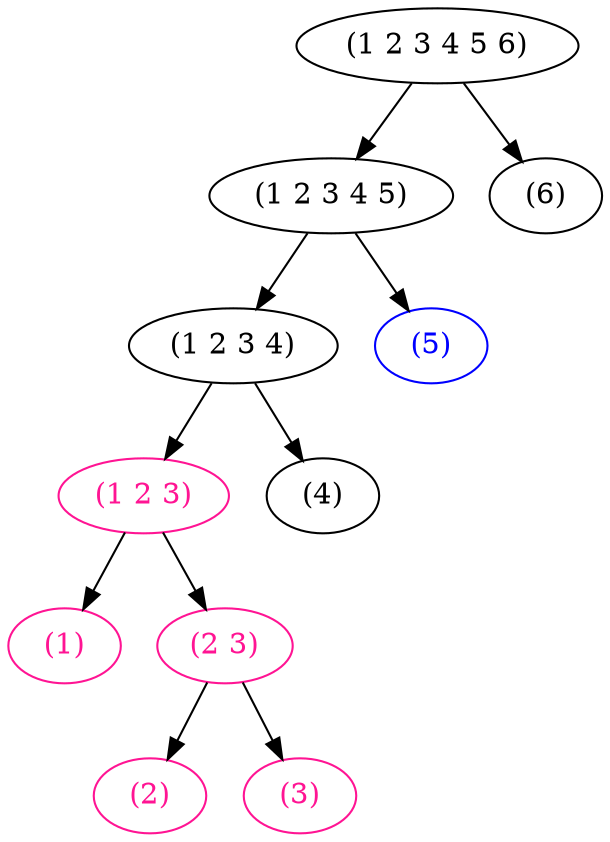 strict digraph {
        "(1)" [color=deeppink, fontcolor=deeppink, label=<(1)>];
        "(2)" [color=deeppink, fontcolor=deeppink, label=<(2)>];
        "(3)" [color=deeppink, fontcolor=deeppink, label=<(3)>];
        "(2 3)" [color=deeppink, fontcolor=deeppink, label=<(2 3)>];
        "(2 3)" -> "(2)";
        "(2 3)" -> "(3)";
        "(1 2 3)" [color=deeppink, fontcolor=deeppink, label=<(1 2 3)>];
        "(1 2 3)" -> "(1)";
        "(1 2 3)" -> "(2 3)";
        "(4)" [label=<(4)>];
        "(1 2 3 4)" [label=<(1 2 3 4)>];
        "(1 2 3 4)" -> "(1 2 3)";
        "(1 2 3 4)" -> "(4)";
        "(5)" [color=blue, fontcolor=blue, label=<(5)>];
        "(1 2 3 4 5)" [label=<(1 2 3 4 5)>];
        "(1 2 3 4 5)" -> "(1 2 3 4)";
        "(1 2 3 4 5)" -> "(5)";
        "(6)" [label=<(6)>];
        "(1 2 3 4 5 6)" [label=<(1 2 3 4 5 6)>];
        "(1 2 3 4 5 6)" -> "(1 2 3 4 5)";
        "(1 2 3 4 5 6)" -> "(6)";
}
